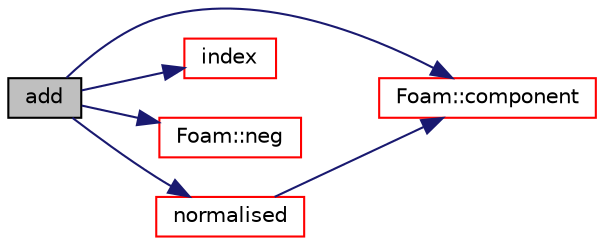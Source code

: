 digraph "add"
{
  bgcolor="transparent";
  edge [fontname="Helvetica",fontsize="10",labelfontname="Helvetica",labelfontsize="10"];
  node [fontname="Helvetica",fontsize="10",shape=record];
  rankdir="LR";
  Node1 [label="add",height=0.2,width=0.4,color="black", fillcolor="grey75", style="filled", fontcolor="black"];
  Node1 -> Node2 [color="midnightblue",fontsize="10",style="solid",fontname="Helvetica"];
  Node2 [label="Foam::component",height=0.2,width=0.4,color="red",URL="$a10758.html#a38788135ad21a6daaf3af2a761b33508"];
  Node1 -> Node3 [color="midnightblue",fontsize="10",style="solid",fontname="Helvetica"];
  Node3 [label="index",height=0.2,width=0.4,color="red",URL="$a00560.html#afc2c6ca23397ec9240c9974ac5c7d0a9",tooltip="Return the appropriate List index for the given bin index. "];
  Node1 -> Node4 [color="midnightblue",fontsize="10",style="solid",fontname="Helvetica"];
  Node4 [label="Foam::neg",height=0.2,width=0.4,color="red",URL="$a10758.html#aad5b44612e484eb87fcea79a3d19ee04"];
  Node1 -> Node5 [color="midnightblue",fontsize="10",style="solid",fontname="Helvetica"];
  Node5 [label="normalised",height=0.2,width=0.4,color="red",URL="$a00560.html#a0d37b28f72f3671726fd61a4959e4740",tooltip="Return the normalised distribution (probability density) "];
  Node5 -> Node2 [color="midnightblue",fontsize="10",style="solid",fontname="Helvetica"];
}
